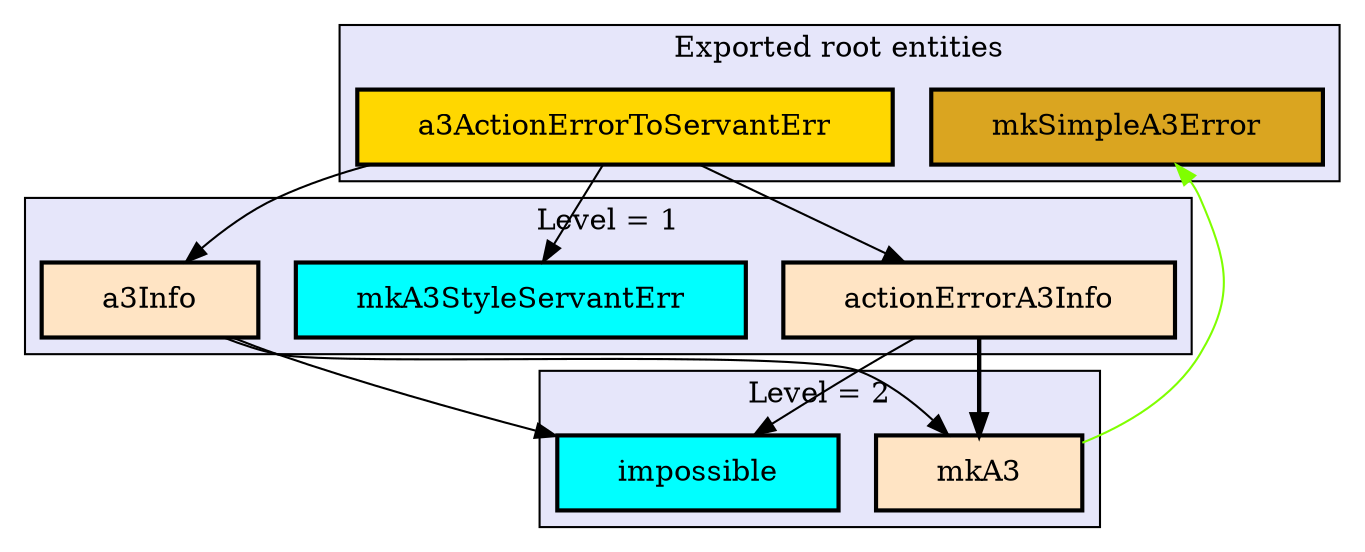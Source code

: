 digraph "Levels within Thentos.Adhocracy3.Backend.Core" {
    node [margin="0.4,0.1"
         ,style=filled];
    subgraph cluster_0 {
        graph [label="Exported root entities"
              ,style=filled
              ,fillcolor=lavender];
        1 [label=a3ActionErrorToServantErr
          ,shape=box
          ,fillcolor=gold
          ,style="filled,bold"];
        7 [label=mkSimpleA3Error
          ,shape=box
          ,fillcolor=goldenrod
          ,style="filled,bold"];
    }
    subgraph cluster_1 {
        graph [label="Level = 1"
              ,style=filled
              ,fillcolor=lavender];
        2 [label=a3Info
          ,shape=box
          ,fillcolor=bisque
          ,style="filled,bold"];
        3 [label=actionErrorA3Info
          ,shape=box
          ,fillcolor=bisque
          ,style="filled,bold"];
        6 [label=mkA3StyleServantErr
          ,shape=box
          ,fillcolor=cyan
          ,style="filled,bold"];
    }
    subgraph cluster_2 {
        graph [label="Level = 2"
              ,style=filled
              ,fillcolor=lavender];
        4 [label=impossible
          ,shape=box
          ,fillcolor=cyan
          ,style="filled,bold"];
        5 [label=mkA3
          ,shape=box
          ,fillcolor=bisque
          ,style="filled,bold"];
    }
    1 -> 2 [penwidth=1,color=black];
    1 -> 3 [penwidth=1,color=black];
    1 -> 6 [penwidth=1,color=black];
    2 -> 4 [penwidth=1,color=black];
    2 -> 5 [penwidth=1,color=black];
    3 -> 4 [penwidth=1,color=black];
    3 -> 5 [penwidth=2.09861228866811
           ,color=black];
    5 -> 7 [penwidth=1
           ,color=chartreuse];
}
